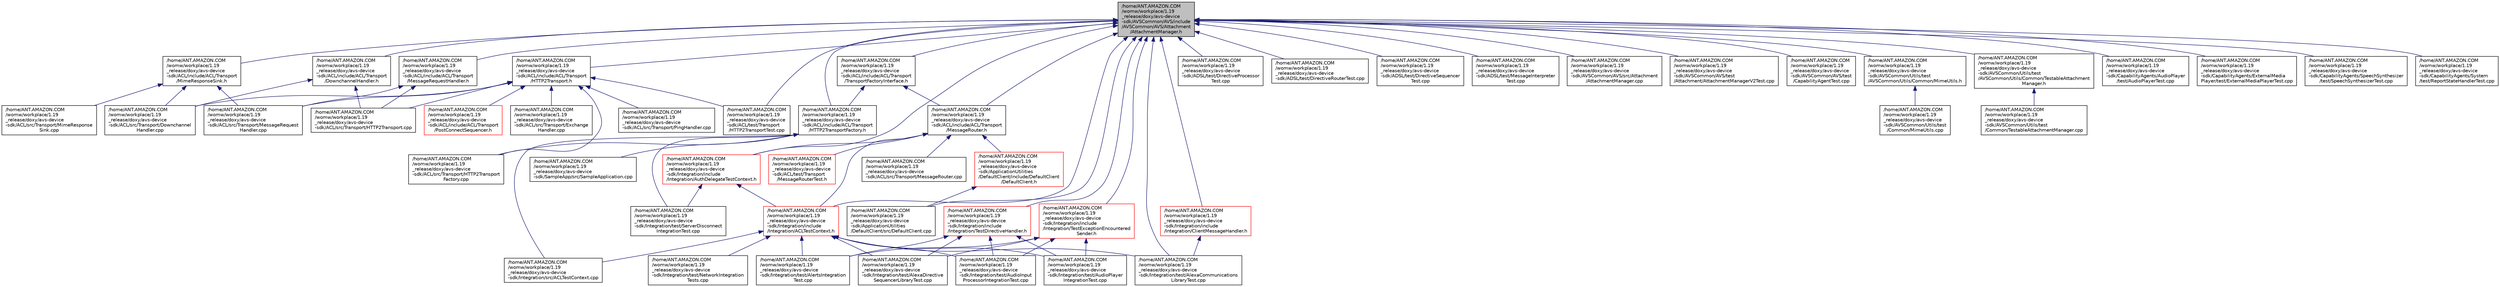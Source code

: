 digraph "/home/ANT.AMAZON.COM/womw/workplace/1.19_release/doxy/avs-device-sdk/AVSCommon/AVS/include/AVSCommon/AVS/Attachment/AttachmentManager.h"
{
  edge [fontname="Helvetica",fontsize="10",labelfontname="Helvetica",labelfontsize="10"];
  node [fontname="Helvetica",fontsize="10",shape=record];
  Node36 [label="/home/ANT.AMAZON.COM\l/womw/workplace/1.19\l_release/doxy/avs-device\l-sdk/AVSCommon/AVS/include\l/AVSCommon/AVS/Attachment\l/AttachmentManager.h",height=0.2,width=0.4,color="black", fillcolor="grey75", style="filled", fontcolor="black"];
  Node36 -> Node37 [dir="back",color="midnightblue",fontsize="10",style="solid",fontname="Helvetica"];
  Node37 [label="/home/ANT.AMAZON.COM\l/womw/workplace/1.19\l_release/doxy/avs-device\l-sdk/ACL/include/ACL/Transport\l/DownchannelHandler.h",height=0.2,width=0.4,color="black", fillcolor="white", style="filled",URL="$_downchannel_handler_8h.html"];
  Node37 -> Node38 [dir="back",color="midnightblue",fontsize="10",style="solid",fontname="Helvetica"];
  Node38 [label="/home/ANT.AMAZON.COM\l/womw/workplace/1.19\l_release/doxy/avs-device\l-sdk/ACL/src/Transport/Downchannel\lHandler.cpp",height=0.2,width=0.4,color="black", fillcolor="white", style="filled",URL="$_downchannel_handler_8cpp.html"];
  Node37 -> Node39 [dir="back",color="midnightblue",fontsize="10",style="solid",fontname="Helvetica"];
  Node39 [label="/home/ANT.AMAZON.COM\l/womw/workplace/1.19\l_release/doxy/avs-device\l-sdk/ACL/src/Transport/HTTP2Transport.cpp",height=0.2,width=0.4,color="black", fillcolor="white", style="filled",URL="$_h_t_t_p2_transport_8cpp.html"];
  Node36 -> Node40 [dir="back",color="midnightblue",fontsize="10",style="solid",fontname="Helvetica"];
  Node40 [label="/home/ANT.AMAZON.COM\l/womw/workplace/1.19\l_release/doxy/avs-device\l-sdk/ACL/include/ACL/Transport\l/HTTP2Transport.h",height=0.2,width=0.4,color="black", fillcolor="white", style="filled",URL="$_h_t_t_p2_transport_8h.html"];
  Node40 -> Node41 [dir="back",color="midnightblue",fontsize="10",style="solid",fontname="Helvetica"];
  Node41 [label="/home/ANT.AMAZON.COM\l/womw/workplace/1.19\l_release/doxy/avs-device\l-sdk/ACL/include/ACL/Transport\l/PostConnectSequencer.h",height=0.2,width=0.4,color="red", fillcolor="white", style="filled",URL="$_post_connect_sequencer_8h.html"];
  Node40 -> Node38 [dir="back",color="midnightblue",fontsize="10",style="solid",fontname="Helvetica"];
  Node40 -> Node45 [dir="back",color="midnightblue",fontsize="10",style="solid",fontname="Helvetica"];
  Node45 [label="/home/ANT.AMAZON.COM\l/womw/workplace/1.19\l_release/doxy/avs-device\l-sdk/ACL/src/Transport/Exchange\lHandler.cpp",height=0.2,width=0.4,color="black", fillcolor="white", style="filled",URL="$_exchange_handler_8cpp.html"];
  Node40 -> Node39 [dir="back",color="midnightblue",fontsize="10",style="solid",fontname="Helvetica"];
  Node40 -> Node46 [dir="back",color="midnightblue",fontsize="10",style="solid",fontname="Helvetica"];
  Node46 [label="/home/ANT.AMAZON.COM\l/womw/workplace/1.19\l_release/doxy/avs-device\l-sdk/ACL/src/Transport/HTTP2Transport\lFactory.cpp",height=0.2,width=0.4,color="black", fillcolor="white", style="filled",URL="$_h_t_t_p2_transport_factory_8cpp.html"];
  Node40 -> Node47 [dir="back",color="midnightblue",fontsize="10",style="solid",fontname="Helvetica"];
  Node47 [label="/home/ANT.AMAZON.COM\l/womw/workplace/1.19\l_release/doxy/avs-device\l-sdk/ACL/src/Transport/MessageRequest\lHandler.cpp",height=0.2,width=0.4,color="black", fillcolor="white", style="filled",URL="$_message_request_handler_8cpp.html"];
  Node40 -> Node48 [dir="back",color="midnightblue",fontsize="10",style="solid",fontname="Helvetica"];
  Node48 [label="/home/ANT.AMAZON.COM\l/womw/workplace/1.19\l_release/doxy/avs-device\l-sdk/ACL/src/Transport/PingHandler.cpp",height=0.2,width=0.4,color="black", fillcolor="white", style="filled",URL="$_ping_handler_8cpp.html"];
  Node40 -> Node49 [dir="back",color="midnightblue",fontsize="10",style="solid",fontname="Helvetica"];
  Node49 [label="/home/ANT.AMAZON.COM\l/womw/workplace/1.19\l_release/doxy/avs-device\l-sdk/ACL/test/Transport\l/HTTP2TransportTest.cpp",height=0.2,width=0.4,color="black", fillcolor="white", style="filled",URL="$_h_t_t_p2_transport_test_8cpp.html"];
  Node36 -> Node50 [dir="back",color="midnightblue",fontsize="10",style="solid",fontname="Helvetica"];
  Node50 [label="/home/ANT.AMAZON.COM\l/womw/workplace/1.19\l_release/doxy/avs-device\l-sdk/ACL/include/ACL/Transport\l/HTTP2TransportFactory.h",height=0.2,width=0.4,color="black", fillcolor="white", style="filled",URL="$_h_t_t_p2_transport_factory_8h.html"];
  Node50 -> Node46 [dir="back",color="midnightblue",fontsize="10",style="solid",fontname="Helvetica"];
  Node50 -> Node51 [dir="back",color="midnightblue",fontsize="10",style="solid",fontname="Helvetica"];
  Node51 [label="/home/ANT.AMAZON.COM\l/womw/workplace/1.19\l_release/doxy/avs-device\l-sdk/Integration/src/ACLTestContext.cpp",height=0.2,width=0.4,color="black", fillcolor="white", style="filled",URL="$_a_c_l_test_context_8cpp.html"];
  Node50 -> Node52 [dir="back",color="midnightblue",fontsize="10",style="solid",fontname="Helvetica"];
  Node52 [label="/home/ANT.AMAZON.COM\l/womw/workplace/1.19\l_release/doxy/avs-device\l-sdk/Integration/test/ServerDisconnect\lIntegrationTest.cpp",height=0.2,width=0.4,color="black", fillcolor="white", style="filled",URL="$_server_disconnect_integration_test_8cpp.html"];
  Node50 -> Node53 [dir="back",color="midnightblue",fontsize="10",style="solid",fontname="Helvetica"];
  Node53 [label="/home/ANT.AMAZON.COM\l/womw/workplace/1.19\l_release/doxy/avs-device\l-sdk/SampleApp/src/SampleApplication.cpp",height=0.2,width=0.4,color="black", fillcolor="white", style="filled",URL="$_sample_application_8cpp.html"];
  Node36 -> Node54 [dir="back",color="midnightblue",fontsize="10",style="solid",fontname="Helvetica"];
  Node54 [label="/home/ANT.AMAZON.COM\l/womw/workplace/1.19\l_release/doxy/avs-device\l-sdk/ACL/include/ACL/Transport\l/MessageRequestHandler.h",height=0.2,width=0.4,color="black", fillcolor="white", style="filled",URL="$_message_request_handler_8h.html"];
  Node54 -> Node39 [dir="back",color="midnightblue",fontsize="10",style="solid",fontname="Helvetica"];
  Node54 -> Node47 [dir="back",color="midnightblue",fontsize="10",style="solid",fontname="Helvetica"];
  Node36 -> Node55 [dir="back",color="midnightblue",fontsize="10",style="solid",fontname="Helvetica"];
  Node55 [label="/home/ANT.AMAZON.COM\l/womw/workplace/1.19\l_release/doxy/avs-device\l-sdk/ACL/include/ACL/Transport\l/MessageRouter.h",height=0.2,width=0.4,color="black", fillcolor="white", style="filled",URL="$_message_router_8h.html"];
  Node55 -> Node56 [dir="back",color="midnightblue",fontsize="10",style="solid",fontname="Helvetica"];
  Node56 [label="/home/ANT.AMAZON.COM\l/womw/workplace/1.19\l_release/doxy/avs-device\l-sdk/ACL/src/Transport/MessageRouter.cpp",height=0.2,width=0.4,color="black", fillcolor="white", style="filled",URL="$_message_router_8cpp.html"];
  Node55 -> Node57 [dir="back",color="midnightblue",fontsize="10",style="solid",fontname="Helvetica"];
  Node57 [label="/home/ANT.AMAZON.COM\l/womw/workplace/1.19\l_release/doxy/avs-device\l-sdk/ACL/test/Transport\l/MessageRouterTest.h",height=0.2,width=0.4,color="red", fillcolor="white", style="filled",URL="$_message_router_test_8h.html"];
  Node55 -> Node59 [dir="back",color="midnightblue",fontsize="10",style="solid",fontname="Helvetica"];
  Node59 [label="/home/ANT.AMAZON.COM\l/womw/workplace/1.19\l_release/doxy/avs-device\l-sdk/ApplicationUtilities\l/DefaultClient/include/DefaultClient\l/DefaultClient.h",height=0.2,width=0.4,color="red", fillcolor="white", style="filled",URL="$_default_client_8h.html"];
  Node59 -> Node60 [dir="back",color="midnightblue",fontsize="10",style="solid",fontname="Helvetica"];
  Node60 [label="/home/ANT.AMAZON.COM\l/womw/workplace/1.19\l_release/doxy/avs-device\l-sdk/ApplicationUtilities\l/DefaultClient/src/DefaultClient.cpp",height=0.2,width=0.4,color="black", fillcolor="white", style="filled",URL="$_default_client_8cpp.html"];
  Node55 -> Node69 [dir="back",color="midnightblue",fontsize="10",style="solid",fontname="Helvetica"];
  Node69 [label="/home/ANT.AMAZON.COM\l/womw/workplace/1.19\l_release/doxy/avs-device\l-sdk/Integration/include\l/Integration/ACLTestContext.h",height=0.2,width=0.4,color="red", fillcolor="white", style="filled",URL="$_a_c_l_test_context_8h.html"];
  Node69 -> Node51 [dir="back",color="midnightblue",fontsize="10",style="solid",fontname="Helvetica"];
  Node69 -> Node70 [dir="back",color="midnightblue",fontsize="10",style="solid",fontname="Helvetica"];
  Node70 [label="/home/ANT.AMAZON.COM\l/womw/workplace/1.19\l_release/doxy/avs-device\l-sdk/Integration/test/AlertsIntegration\lTest.cpp",height=0.2,width=0.4,color="black", fillcolor="white", style="filled",URL="$_alerts_integration_test_8cpp.html"];
  Node69 -> Node71 [dir="back",color="midnightblue",fontsize="10",style="solid",fontname="Helvetica"];
  Node71 [label="/home/ANT.AMAZON.COM\l/womw/workplace/1.19\l_release/doxy/avs-device\l-sdk/Integration/test/AlexaCommunications\lLibraryTest.cpp",height=0.2,width=0.4,color="black", fillcolor="white", style="filled",URL="$_alexa_communications_library_test_8cpp.html"];
  Node69 -> Node72 [dir="back",color="midnightblue",fontsize="10",style="solid",fontname="Helvetica"];
  Node72 [label="/home/ANT.AMAZON.COM\l/womw/workplace/1.19\l_release/doxy/avs-device\l-sdk/Integration/test/AlexaDirective\lSequencerLibraryTest.cpp",height=0.2,width=0.4,color="black", fillcolor="white", style="filled",URL="$_alexa_directive_sequencer_library_test_8cpp.html"];
  Node69 -> Node73 [dir="back",color="midnightblue",fontsize="10",style="solid",fontname="Helvetica"];
  Node73 [label="/home/ANT.AMAZON.COM\l/womw/workplace/1.19\l_release/doxy/avs-device\l-sdk/Integration/test/AudioInput\lProcessorIntegrationTest.cpp",height=0.2,width=0.4,color="black", fillcolor="white", style="filled",URL="$_audio_input_processor_integration_test_8cpp.html"];
  Node69 -> Node74 [dir="back",color="midnightblue",fontsize="10",style="solid",fontname="Helvetica"];
  Node74 [label="/home/ANT.AMAZON.COM\l/womw/workplace/1.19\l_release/doxy/avs-device\l-sdk/Integration/test/AudioPlayer\lIntegrationTest.cpp",height=0.2,width=0.4,color="black", fillcolor="white", style="filled",URL="$_audio_player_integration_test_8cpp.html"];
  Node69 -> Node75 [dir="back",color="midnightblue",fontsize="10",style="solid",fontname="Helvetica"];
  Node75 [label="/home/ANT.AMAZON.COM\l/womw/workplace/1.19\l_release/doxy/avs-device\l-sdk/Integration/test/NetworkIntegration\lTests.cpp",height=0.2,width=0.4,color="black", fillcolor="white", style="filled",URL="$_network_integration_tests_8cpp.html"];
  Node55 -> Node77 [dir="back",color="midnightblue",fontsize="10",style="solid",fontname="Helvetica"];
  Node77 [label="/home/ANT.AMAZON.COM\l/womw/workplace/1.19\l_release/doxy/avs-device\l-sdk/Integration/include\l/Integration/AuthDelegateTestContext.h",height=0.2,width=0.4,color="red", fillcolor="white", style="filled",URL="$_auth_delegate_test_context_8h.html"];
  Node77 -> Node69 [dir="back",color="midnightblue",fontsize="10",style="solid",fontname="Helvetica"];
  Node77 -> Node52 [dir="back",color="midnightblue",fontsize="10",style="solid",fontname="Helvetica"];
  Node36 -> Node80 [dir="back",color="midnightblue",fontsize="10",style="solid",fontname="Helvetica"];
  Node80 [label="/home/ANT.AMAZON.COM\l/womw/workplace/1.19\l_release/doxy/avs-device\l-sdk/ACL/include/ACL/Transport\l/MimeResponseSink.h",height=0.2,width=0.4,color="black", fillcolor="white", style="filled",URL="$_mime_response_sink_8h.html"];
  Node80 -> Node38 [dir="back",color="midnightblue",fontsize="10",style="solid",fontname="Helvetica"];
  Node80 -> Node47 [dir="back",color="midnightblue",fontsize="10",style="solid",fontname="Helvetica"];
  Node80 -> Node81 [dir="back",color="midnightblue",fontsize="10",style="solid",fontname="Helvetica"];
  Node81 [label="/home/ANT.AMAZON.COM\l/womw/workplace/1.19\l_release/doxy/avs-device\l-sdk/ACL/src/Transport/MimeResponse\lSink.cpp",height=0.2,width=0.4,color="black", fillcolor="white", style="filled",URL="$_mime_response_sink_8cpp.html"];
  Node36 -> Node82 [dir="back",color="midnightblue",fontsize="10",style="solid",fontname="Helvetica"];
  Node82 [label="/home/ANT.AMAZON.COM\l/womw/workplace/1.19\l_release/doxy/avs-device\l-sdk/ACL/include/ACL/Transport\l/TransportFactoryInterface.h",height=0.2,width=0.4,color="black", fillcolor="white", style="filled",URL="$_transport_factory_interface_8h.html"];
  Node82 -> Node50 [dir="back",color="midnightblue",fontsize="10",style="solid",fontname="Helvetica"];
  Node82 -> Node55 [dir="back",color="midnightblue",fontsize="10",style="solid",fontname="Helvetica"];
  Node36 -> Node49 [dir="back",color="midnightblue",fontsize="10",style="solid",fontname="Helvetica"];
  Node36 -> Node83 [dir="back",color="midnightblue",fontsize="10",style="solid",fontname="Helvetica"];
  Node83 [label="/home/ANT.AMAZON.COM\l/womw/workplace/1.19\l_release/doxy/avs-device\l-sdk/ADSL/test/DirectiveProcessor\lTest.cpp",height=0.2,width=0.4,color="black", fillcolor="white", style="filled",URL="$_directive_processor_test_8cpp.html"];
  Node36 -> Node84 [dir="back",color="midnightblue",fontsize="10",style="solid",fontname="Helvetica"];
  Node84 [label="/home/ANT.AMAZON.COM\l/womw/workplace/1.19\l_release/doxy/avs-device\l-sdk/ADSL/test/DirectiveRouterTest.cpp",height=0.2,width=0.4,color="black", fillcolor="white", style="filled",URL="$_directive_router_test_8cpp.html"];
  Node36 -> Node85 [dir="back",color="midnightblue",fontsize="10",style="solid",fontname="Helvetica"];
  Node85 [label="/home/ANT.AMAZON.COM\l/womw/workplace/1.19\l_release/doxy/avs-device\l-sdk/ADSL/test/DirectiveSequencer\lTest.cpp",height=0.2,width=0.4,color="black", fillcolor="white", style="filled",URL="$_directive_sequencer_test_8cpp.html"];
  Node36 -> Node86 [dir="back",color="midnightblue",fontsize="10",style="solid",fontname="Helvetica"];
  Node86 [label="/home/ANT.AMAZON.COM\l/womw/workplace/1.19\l_release/doxy/avs-device\l-sdk/ADSL/test/MessageInterpreter\lTest.cpp",height=0.2,width=0.4,color="black", fillcolor="white", style="filled",URL="$_message_interpreter_test_8cpp.html"];
  Node36 -> Node60 [dir="back",color="midnightblue",fontsize="10",style="solid",fontname="Helvetica"];
  Node36 -> Node87 [dir="back",color="midnightblue",fontsize="10",style="solid",fontname="Helvetica"];
  Node87 [label="/home/ANT.AMAZON.COM\l/womw/workplace/1.19\l_release/doxy/avs-device\l-sdk/AVSCommon/AVS/src/Attachment\l/AttachmentManager.cpp",height=0.2,width=0.4,color="black", fillcolor="white", style="filled",URL="$_attachment_manager_8cpp.html"];
  Node36 -> Node88 [dir="back",color="midnightblue",fontsize="10",style="solid",fontname="Helvetica"];
  Node88 [label="/home/ANT.AMAZON.COM\l/womw/workplace/1.19\l_release/doxy/avs-device\l-sdk/AVSCommon/AVS/test\l/Attachment/AttachmentManagerV2Test.cpp",height=0.2,width=0.4,color="black", fillcolor="white", style="filled",URL="$_attachment_manager_v2_test_8cpp.html"];
  Node36 -> Node89 [dir="back",color="midnightblue",fontsize="10",style="solid",fontname="Helvetica"];
  Node89 [label="/home/ANT.AMAZON.COM\l/womw/workplace/1.19\l_release/doxy/avs-device\l-sdk/AVSCommon/AVS/test\l/CapabilityAgentTest.cpp",height=0.2,width=0.4,color="black", fillcolor="white", style="filled",URL="$_capability_agent_test_8cpp.html"];
  Node36 -> Node90 [dir="back",color="midnightblue",fontsize="10",style="solid",fontname="Helvetica"];
  Node90 [label="/home/ANT.AMAZON.COM\l/womw/workplace/1.19\l_release/doxy/avs-device\l-sdk/AVSCommon/Utils/test\l/AVSCommon/Utils/Common/MimeUtils.h",height=0.2,width=0.4,color="black", fillcolor="white", style="filled",URL="$_mime_utils_8h.html"];
  Node90 -> Node91 [dir="back",color="midnightblue",fontsize="10",style="solid",fontname="Helvetica"];
  Node91 [label="/home/ANT.AMAZON.COM\l/womw/workplace/1.19\l_release/doxy/avs-device\l-sdk/AVSCommon/Utils/test\l/Common/MimeUtils.cpp",height=0.2,width=0.4,color="black", fillcolor="white", style="filled",URL="$_mime_utils_8cpp.html"];
  Node36 -> Node92 [dir="back",color="midnightblue",fontsize="10",style="solid",fontname="Helvetica"];
  Node92 [label="/home/ANT.AMAZON.COM\l/womw/workplace/1.19\l_release/doxy/avs-device\l-sdk/AVSCommon/Utils/test\l/AVSCommon/Utils/Common/TestableAttachment\lManager.h",height=0.2,width=0.4,color="black", fillcolor="white", style="filled",URL="$_testable_attachment_manager_8h.html"];
  Node92 -> Node93 [dir="back",color="midnightblue",fontsize="10",style="solid",fontname="Helvetica"];
  Node93 [label="/home/ANT.AMAZON.COM\l/womw/workplace/1.19\l_release/doxy/avs-device\l-sdk/AVSCommon/Utils/test\l/Common/TestableAttachmentManager.cpp",height=0.2,width=0.4,color="black", fillcolor="white", style="filled",URL="$_testable_attachment_manager_8cpp.html"];
  Node36 -> Node94 [dir="back",color="midnightblue",fontsize="10",style="solid",fontname="Helvetica"];
  Node94 [label="/home/ANT.AMAZON.COM\l/womw/workplace/1.19\l_release/doxy/avs-device\l-sdk/CapabilityAgents/AudioPlayer\l/test/AudioPlayerTest.cpp",height=0.2,width=0.4,color="black", fillcolor="white", style="filled",URL="$_audio_player_test_8cpp.html"];
  Node36 -> Node95 [dir="back",color="midnightblue",fontsize="10",style="solid",fontname="Helvetica"];
  Node95 [label="/home/ANT.AMAZON.COM\l/womw/workplace/1.19\l_release/doxy/avs-device\l-sdk/CapabilityAgents/ExternalMedia\lPlayer/test/ExternalMediaPlayerTest.cpp",height=0.2,width=0.4,color="black", fillcolor="white", style="filled",URL="$_external_media_player_test_8cpp.html"];
  Node36 -> Node96 [dir="back",color="midnightblue",fontsize="10",style="solid",fontname="Helvetica"];
  Node96 [label="/home/ANT.AMAZON.COM\l/womw/workplace/1.19\l_release/doxy/avs-device\l-sdk/CapabilityAgents/SpeechSynthesizer\l/test/SpeechSynthesizerTest.cpp",height=0.2,width=0.4,color="black", fillcolor="white", style="filled",URL="$_speech_synthesizer_test_8cpp.html"];
  Node36 -> Node97 [dir="back",color="midnightblue",fontsize="10",style="solid",fontname="Helvetica"];
  Node97 [label="/home/ANT.AMAZON.COM\l/womw/workplace/1.19\l_release/doxy/avs-device\l-sdk/CapabilityAgents/System\l/test/ReportStateHandlerTest.cpp",height=0.2,width=0.4,color="black", fillcolor="white", style="filled",URL="$_report_state_handler_test_8cpp.html"];
  Node36 -> Node69 [dir="back",color="midnightblue",fontsize="10",style="solid",fontname="Helvetica"];
  Node36 -> Node77 [dir="back",color="midnightblue",fontsize="10",style="solid",fontname="Helvetica"];
  Node36 -> Node98 [dir="back",color="midnightblue",fontsize="10",style="solid",fontname="Helvetica"];
  Node98 [label="/home/ANT.AMAZON.COM\l/womw/workplace/1.19\l_release/doxy/avs-device\l-sdk/Integration/include\l/Integration/ClientMessageHandler.h",height=0.2,width=0.4,color="red", fillcolor="white", style="filled",URL="$_client_message_handler_8h.html"];
  Node98 -> Node71 [dir="back",color="midnightblue",fontsize="10",style="solid",fontname="Helvetica"];
  Node36 -> Node100 [dir="back",color="midnightblue",fontsize="10",style="solid",fontname="Helvetica"];
  Node100 [label="/home/ANT.AMAZON.COM\l/womw/workplace/1.19\l_release/doxy/avs-device\l-sdk/Integration/include\l/Integration/TestDirectiveHandler.h",height=0.2,width=0.4,color="red", fillcolor="white", style="filled",URL="$_test_directive_handler_8h.html"];
  Node100 -> Node70 [dir="back",color="midnightblue",fontsize="10",style="solid",fontname="Helvetica"];
  Node100 -> Node72 [dir="back",color="midnightblue",fontsize="10",style="solid",fontname="Helvetica"];
  Node100 -> Node73 [dir="back",color="midnightblue",fontsize="10",style="solid",fontname="Helvetica"];
  Node100 -> Node74 [dir="back",color="midnightblue",fontsize="10",style="solid",fontname="Helvetica"];
  Node36 -> Node102 [dir="back",color="midnightblue",fontsize="10",style="solid",fontname="Helvetica"];
  Node102 [label="/home/ANT.AMAZON.COM\l/womw/workplace/1.19\l_release/doxy/avs-device\l-sdk/Integration/include\l/Integration/TestExceptionEncountered\lSender.h",height=0.2,width=0.4,color="red", fillcolor="white", style="filled",URL="$_test_exception_encountered_sender_8h.html"];
  Node102 -> Node70 [dir="back",color="midnightblue",fontsize="10",style="solid",fontname="Helvetica"];
  Node102 -> Node72 [dir="back",color="midnightblue",fontsize="10",style="solid",fontname="Helvetica"];
  Node102 -> Node73 [dir="back",color="midnightblue",fontsize="10",style="solid",fontname="Helvetica"];
  Node102 -> Node74 [dir="back",color="midnightblue",fontsize="10",style="solid",fontname="Helvetica"];
  Node36 -> Node71 [dir="back",color="midnightblue",fontsize="10",style="solid",fontname="Helvetica"];
}
